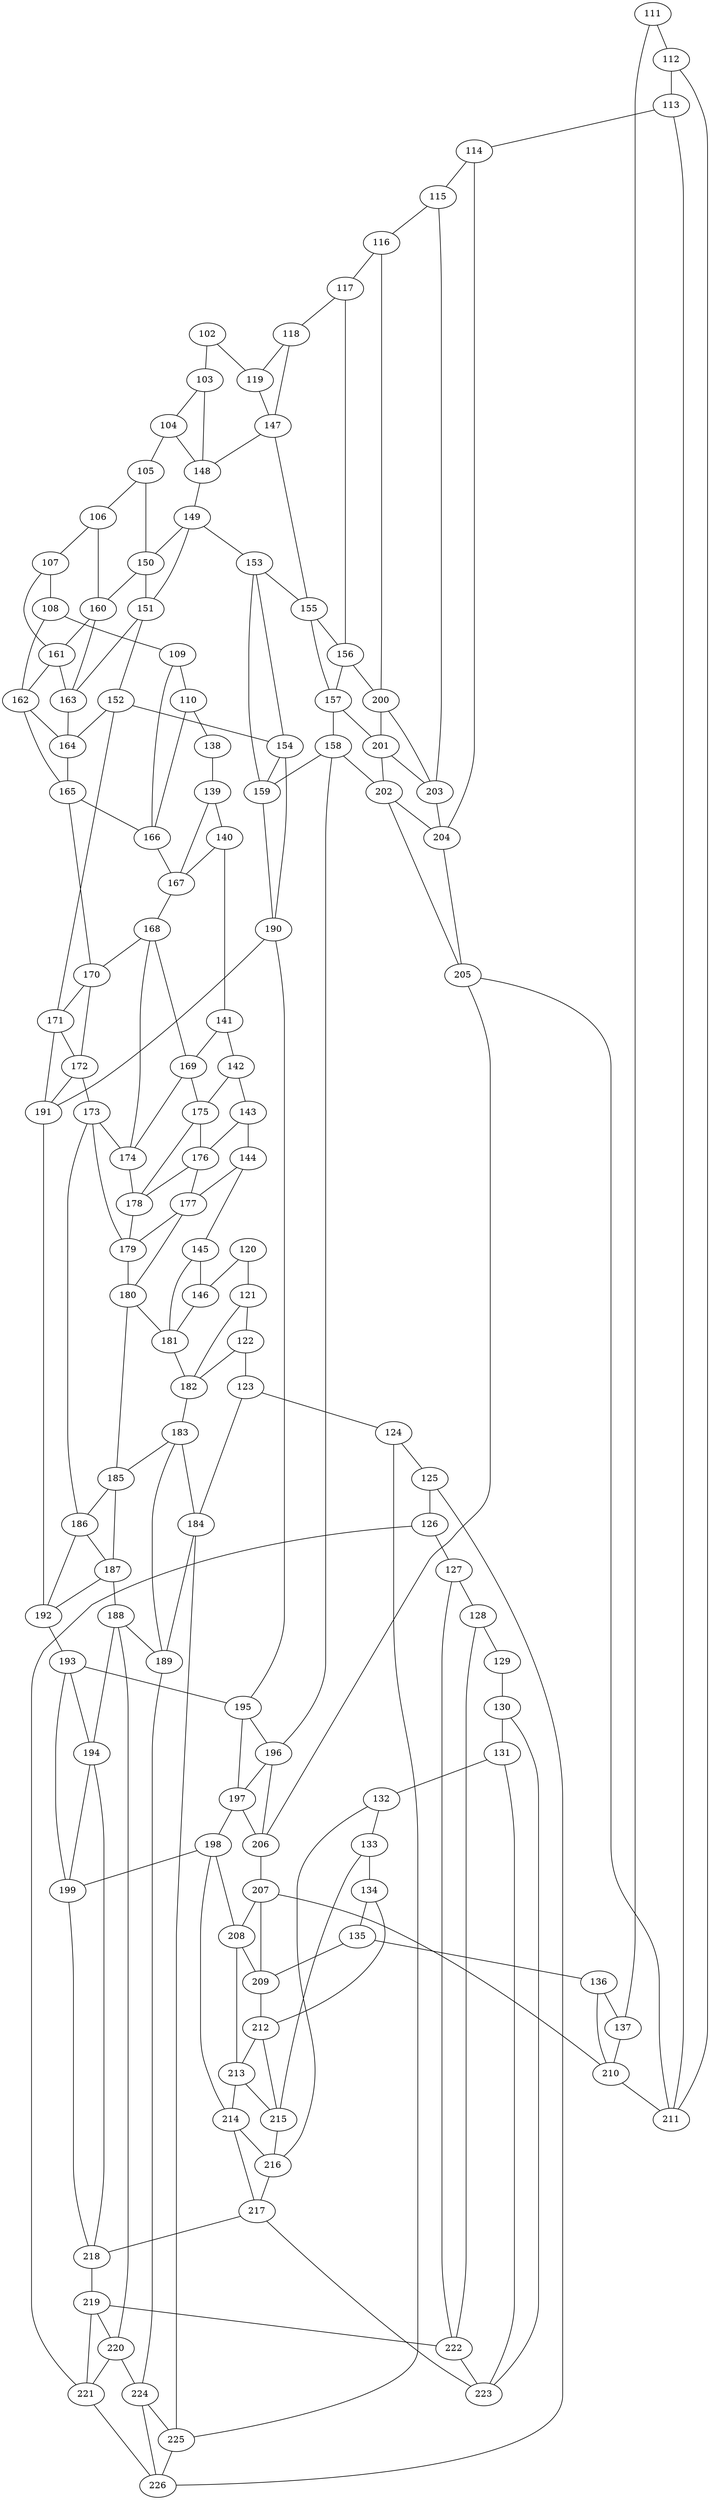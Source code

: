 graph G {
102 [x=-0.02076912946, y=-0.06364572046];
103 [x=0.04459078446, y=-0.03054479618];
104 [x=0.09569817089, y=-0.00466193268];
105 [x=0.14485801429, y=0.02023461569];
106 [x=0.18740127165, y=0.04178025526];
107 [x=0.22253080795, y=0.05957128447];
108 [x=0.26507406508, y=0.08111692416];
109 [x=0.31423390809, y=0.10601347266];
110 [x=0.36534129401, y=0.13189633629];
111 [x=-0.22573516971, y=0.34107297571];
112 [x=-0.19953201390, y=0.28933315004];
113 [x=-0.17856434350, y=0.24793112891];
114 [x=-0.15767381202, y=0.20668142362];
115 [x=-0.13897328168, y=0.16975601730];
116 [x=-0.12297097475, y=0.13815842774];
117 [x=-0.10293401753, y=0.09859416074];
118 [x=-0.07912906884, y=0.05158975114];
119 [x=-0.05373857876, y=0.00145458766];
120 [x=0.22573516630, y=0.56971594960];
121 [x=0.17486180752, y=0.54395160741];
122 [x=0.13671296730, y=0.52463148001];
123 [x=0.10270526805, y=0.50740859518];
124 [x=0.07586816411, y=0.49381719210];
125 [x=0.05640618843, y=0.48396085456];
126 [x=0.03660127735, y=0.47393084066];
127 [x=0.01846698733, y=0.46474689735];
128 [x=0.00631801544, y=0.45859416301];
129 [x=0.00000000000, y=0.45539446258];
130 [x=-0.00631801545, y=0.45219476215];
131 [x=-0.01846698737, y=0.44604202781];
132 [x=-0.03660127747, y=0.43685808449];
133 [x=-0.05640618869, y=0.42682807060];
134 [x=-0.07586816499, y=0.41697173298];
135 [x=-0.10270526932, y=0.40338032992];
136 [x=-0.13671296913, y=0.38615744517];
137 [x=-0.17486181003, y=0.36683731783];
138 [x=0.43070120715, y=0.16499726072];
139 [x=0.39773175772, y=0.23009756802];
140 [x=0.37234126753, y=0.28023273080];
141 [x=0.34853631876, y=0.32723713970];
142 [x=0.32849936149, y=0.36680140607];
143 [x=0.31249705449, y=0.39839899441];
144 [x=0.29379652417, y=0.43532440002];
145 [x=0.27290599263, y=0.47657410452];
146 [x=0.25193832218, y=0.51797612486];
147 [x=-0.01852280136, y=0.05525532254];
148 [x=0.04759823524, y=0.03446898309];
149 [x=0.08371966147, y=0.09127274013];
150 [x=0.13457062800, y=0.06991804837];
151 [x=0.13400114219, y=0.11648762505];
152 [x=0.14280087817, y=0.17342489777];
153 [x=0.04398191255, y=0.14329065929];
154 [x=0.08380151710, y=0.18833333030];
155 [x=-0.01639773064, y=0.12096228008];
156 [x=-0.06804911564, y=0.13111116055];
157 [x=-0.04357588722, y=0.16702160646];
158 [x=-0.02312983863, y=0.21586060109];
159 [x=0.03207847314, y=0.20140194377];
160 [x=0.17364173542, y=0.07549932874];
161 [x=0.20349117007, y=0.09061629918];
162 [x=0.23111053193, y=0.11880979079];
163 [x=0.17498303680, y=0.10987914626];
164 [x=0.19390663116, y=0.14682620638];
165 [x=0.24398681722, y=0.17243856020];
166 [x=0.31115242780, y=0.16794356878];
167 [x=0.33352287166, y=0.23354560041];
168 [x=0.27929736191, y=0.27071432664];
169 [x=0.30168057382, y=0.31835734416];
170 [x=0.22556851735, y=0.23525351689];
171 [x=0.16569542944, y=0.22980774520];
172 [x=0.18576737629, y=0.27923626793];
173 [x=0.20678116596, y=0.33229690362];
174 [x=0.25825034901, y=0.31987871355];
175 [x=0.29757115906, y=0.35468392024];
176 [x=0.28469822498, y=0.38191273563];
177 [x=0.26085225584, y=0.40682813605];
178 [x=0.26646987819, y=0.35707280154];
179 [x=0.23472458541, y=0.37582272334];
180 [x=0.21608808337, y=0.42003326793];
181 [x=0.22252217726, y=0.47482359018];
182 [x=0.17156202311, y=0.49443473563];
183 [x=0.14076750886, y=0.45499769130];
184 [x=0.10761338484, y=0.47440562690];
185 [x=0.16321090886, y=0.40995406238];
186 [x=0.15988817328, y=0.35974688538];
187 [x=0.12242399134, y=0.38444127088];
188 [x=0.08706674620, y=0.41000269201];
189 [x=0.10313970258, y=0.44429375925];
190 [x=0.06994154340, y=0.24598303089];
191 [x=0.12742415297, y=0.27509456703];
192 [x=0.11354291774, y=0.33480879614];
193 [x=0.05825065269, y=0.34037478235];
194 [x=0.05586321984, y=0.38468032468];
195 [x=0.03001858063, y=0.29250866806];
196 [x=-0.01750923056, y=0.26990561075];
197 [x=-0.01524672460, y=0.31471921027];
198 [x=-0.01492992788, y=0.35834742015];
199 [x=0.02394760863, y=0.36851695868];
200 [x=-0.09490114258, y=0.15591995134];
201 [x=-0.07842283465, y=0.18240507584];
202 [x=-0.07475247631, y=0.21909092712];
203 [x=-0.10923346536, y=0.18240967342];
204 [x=-0.11520764191, y=0.21637607846];
205 [x=-0.09936362654, y=0.26027566704];
206 [x=-0.05994869596, y=0.29693694476];
207 [x=-0.08297870090, y=0.34168349362];
208 [x=-0.05208390853, y=0.36568219779];
209 [x=-0.07900511386, y=0.37989441536];
210 [x=-0.13299239800, y=0.34019596713];
211 [x=-0.14733881165, y=0.28751091392];
212 [x=-0.06365492647, y=0.39931377122];
213 [x=-0.04548629905, y=0.39064470385];
214 [x=-0.02239466617, y=0.39279028542];
215 [x=-0.04794923244, y=0.40964988750];
216 [x=-0.02920500141, y=0.41543049715];
217 [x=-0.00429984146, y=0.41317070536];
218 [x=0.02611006965, y=0.40383844152];
219 [x=0.03658202996, y=0.43387495075];
220 [x=0.06371872395, y=0.43640161487];
221 [x=0.04949787340, y=0.45528883958];
222 [x=0.01576110723, y=0.44653282518];
223 [x=-0.00218297949, y=0.43744520857];
224 [x=0.07911270141, y=0.45374671443];
225 [x=0.08287555553, y=0.47352277749];
226 [x=0.06524958152, y=0.46697837898];
139--167 [length=0.06430139949];
193--195 [length=0.05557170854];
170--171 [length=0.06012023857];
125--126 [length=0.02219990274];
189--224 [length=0.02581966590];
168--169 [length=0.05263900924];
102--119 [length=0.07297283538];
128--222 [length=0.01531821964];
127--128 [length=0.01361813709];
194--218 [length=0.03538761629];
113--114 [length=0.04623799836];
110--138 [length=0.07326383449];
122--123 [length=0.03812022259];
169--175 [length=0.03655827429];
172--173 [length=0.05707022355];
183--184 [length=0.03841697416];
197--198 [length=0.04362936004];
170--172 [length=0.05931789965];
164--165 [length=0.05624960181];
201--203 [length=0.03081063106];
136--210 [length=0.04611182184];
198--214 [length=0.03524249261];
163--164 [length=0.04151129575];
162--164 [length=0.04657305847];
224--225 [length=0.02013086539];
145--146 [length=0.04640873293];
214--216 [length=0.02364233181];
144--145 [length=0.04623799768];
171--172 [length=0.05334849491];
173--174 [length=0.05294608813];
188--220 [length=0.03524249241];
105--106 [length=0.04768797889];
142--143 [length=0.03541865918];
220--224 [length=0.02319109787];
137--210 [length=0.04962669877];
195--196 [length=0.05262880425];
133--215 [length=0.01914706462];
107--108 [length=0.04768797874];
200--201 [length=0.03119289105];
113--211 [length=0.05041421645];
109--110 [length=0.05728776069];
103--104 [length=0.05728776110];
122--182 [length=0.04611182128];
126--221 [length=0.02266818021];
181--182 [length=0.05460342789];
140--141 [length=0.05268861397];
198--199 [length=0.04018559890];
156--157 [length=0.04345686407];
193--199 [length=0.04436981992];
106--160 [length=0.03641841229];
131--132 [length=0.02032725492];
150--160 [length=0.03946773525];
144--177 [length=0.04355871757];
106--107 [length=0.03937772265];
120--146 [length=0.05799667958];
175--176 [length=0.03011844650];
130--223 [length=0.01531821965];
152--154 [length=0.06085380815];
153--155 [length=0.06437591032];
123--184 [length=0.03336593361];
141--169 [length=0.04768974316];
134--135 [length=0.03008249335];
124--125 [length=0.02181549649];
197--206 [length=0.04810899302];
150--151 [length=0.04657305859];
165--170 [length=0.06545954899];
117--118 [length=0.05268861456];
203--204 [length=0.03448778707];
168--170 [length=0.06437590983];
165--166 [length=0.06731585395];
196--197 [length=0.04487067679];
142--175 [length=0.03321727214];
116--200 [length=0.03321727259];
127--222 [length=0.01841396785];
219--221 [length=0.02500747181];
111--112 [length=0.05799668038];
115--203 [length=0.03231983428];
160--161 [length=0.03345910256];
161--163 [length=0.03440597245];
169--174 [length=0.04345686358];
175--178 [length=0.03119289063];
124--225 [length=0.02147013737];
168--174 [length=0.05348003078];
138--139 [length=0.07297283471];
201--202 [length=0.03686900073];
145--181 [length=0.05041421577];
190--191 [length=0.06443393469];
111--137 [length=0.05702543336];
202--205 [length=0.04797803162];
184--189 [length=0.03044237846];
162--165 [length=0.05515291136];
139--140 [length=0.05619796739];
159--190 [length=0.05849004546];
222--223 [length=0.02011405041];
112--113 [length=0.04640873361];
108--162 [length=0.05073730165];
214--217 [length=0.02725406755];
207--208 [length=0.03912065947];
166--167 [length=0.06931135053];
205--206 [length=0.05382923032];
135--136 [length=0.03812022305];
174--178 [length=0.03809147990];
176--178 [length=0.03081063051];
118--147 [length=0.06071701633];
180--181 [length=0.05516681046];
107--161 [length=0.03641841222];
171--191 [length=0.05929238428];
206--207 [length=0.05032528949];
187--188 [length=0.04362935977];
198--208 [length=0.03787106073];
125--226 [length=0.01914706448];
155--156 [length=0.05263900974];
103--148 [length=0.06508330243];
182--183 [length=0.05003581291];
210--211 [length=0.05460342861];
153--159 [length=0.05931789994];
220--221 [length=0.02364233169];
219--220 [length=0.02725406744];
173--186 [length=0.05433649106];
132--133 [length=0.02219990286];
202--204 [length=0.04054615675];
109--166 [length=0.06200671194];
188--194 [length=0.04018559872];
158--202 [length=0.05172360899];
158--159 [length=0.05707022394];
212--213 [length=0.02013086564];
118--119 [length=0.05619796797];
215--216 [length=0.01961534208];
208--209 [length=0.03044237877];
120--121 [length=0.05702543259];
225--226 [length=0.01880170502];
147--148 [length=0.06931135108];
153--154 [length=0.06012023884];
151--163 [length=0.04151129578];
154--190 [length=0.05929238441];
176--177 [length=0.03448778657];
135--209 [length=0.03336593400];
146--181 [length=0.05222500197];
195--197 [length=0.05042078979];
121--182 [length=0.04962669814];
216--217 [length=0.02500747191];
187--192 [length=0.05042078953];
119--147 [length=0.06430140007];
114--204 [length=0.04355871826];
157--158 [length=0.05294608861];
157--201 [length=0.03809148035];
200--203 [length=0.03011844704];
149--151 [length=0.05624960200];
196--206 [length=0.05031700748];
110--166 [length=0.06508330194];
185--187 [length=0.04810899262];
126--127 [length=0.02032725484];
173--179 [length=0.05172360847];
218--219 [length=0.03180965010];
160--163 [length=0.03440597247];
179--180 [length=0.04797803103];
128--129 [length=0.00708204787];
104--105 [length=0.05510470328];
212--215 [length=0.01880170537];
204--205 [length=0.04667126204];
167--168 [length=0.06574131210];
140--167 [length=0.06071701575];
105--150 [length=0.05073730185];
152--164 [length=0.05761326559];
154--159 [length=0.05334849515];
131--223 [length=0.01841396789];
190--195 [length=0.06130642601];
112--211 [length=0.05222500269];
143--144 [length=0.04139076484];
130--131 [length=0.01361813712];
177--179 [length=0.04054615616];
180--185 [length=0.05382922969];
217--223 [length=0.02436662904];
133--134 [length=0.02181549707];
161--162 [length=0.03946773516];
209--212 [length=0.02475357822];
104--148 [length=0.06200671237];
136--137 [length=0.04276214895];
172--191 [length=0.05849004525];
208--213 [length=0.02581966614];
191--192 [length=0.06130642584];
155--157 [length=0.05348003124];
129--130 [length=0.00708204787];
185--186 [length=0.05031700701];
213--215 [length=0.01916410829];
186--187 [length=0.04487067643];
148--149 [length=0.06731585435];
217--218 [length=0.03180965014];
134--212 [length=0.02147013760];
221--226 [length=0.01961534196];
207--210 [length=0.05003581350];
184--225 [length=0.02475357796];
213--214 [length=0.02319109807];
152--171 [length=0.06085380812];
224--226 [length=0.01916410811];
183--185 [length=0.05032528897];
115--116 [length=0.03541866024];
193--194 [length=0.04436981989];
183--189 [length=0.03912065908];
188--189 [length=0.03787106045];
194--199 [length=0.03577513996];
132--216 [length=0.02266818032];
177--180 [length=0.04667126145];
178--179 [length=0.03686900027];
205--211 [length=0.05516681121];
158--196 [length=0.05433649146];
156--200 [length=0.03655827473];
143--176 [length=0.03231983370];
207--209 [length=0.03841697456];
192--193 [length=0.05557170843];
149--153 [length=0.06545954936];
108--109 [length=0.05510470300];
102--103 [length=0.07326383511];
141--142 [length=0.04434874102];
199--218 [length=0.03538761630];
149--150 [length=0.05515291159];
117--156 [length=0.04768974373];
151--152 [length=0.05761326564];
147--155 [length=0.06574131269];
121--122 [length=0.04276214837];
116--117 [length=0.04434874156];
219--222 [length=0.02436662899];
186--192 [length=0.05262880396];
114--115 [length=0.04139076548];
123--124 [length=0.03008249301];
}
